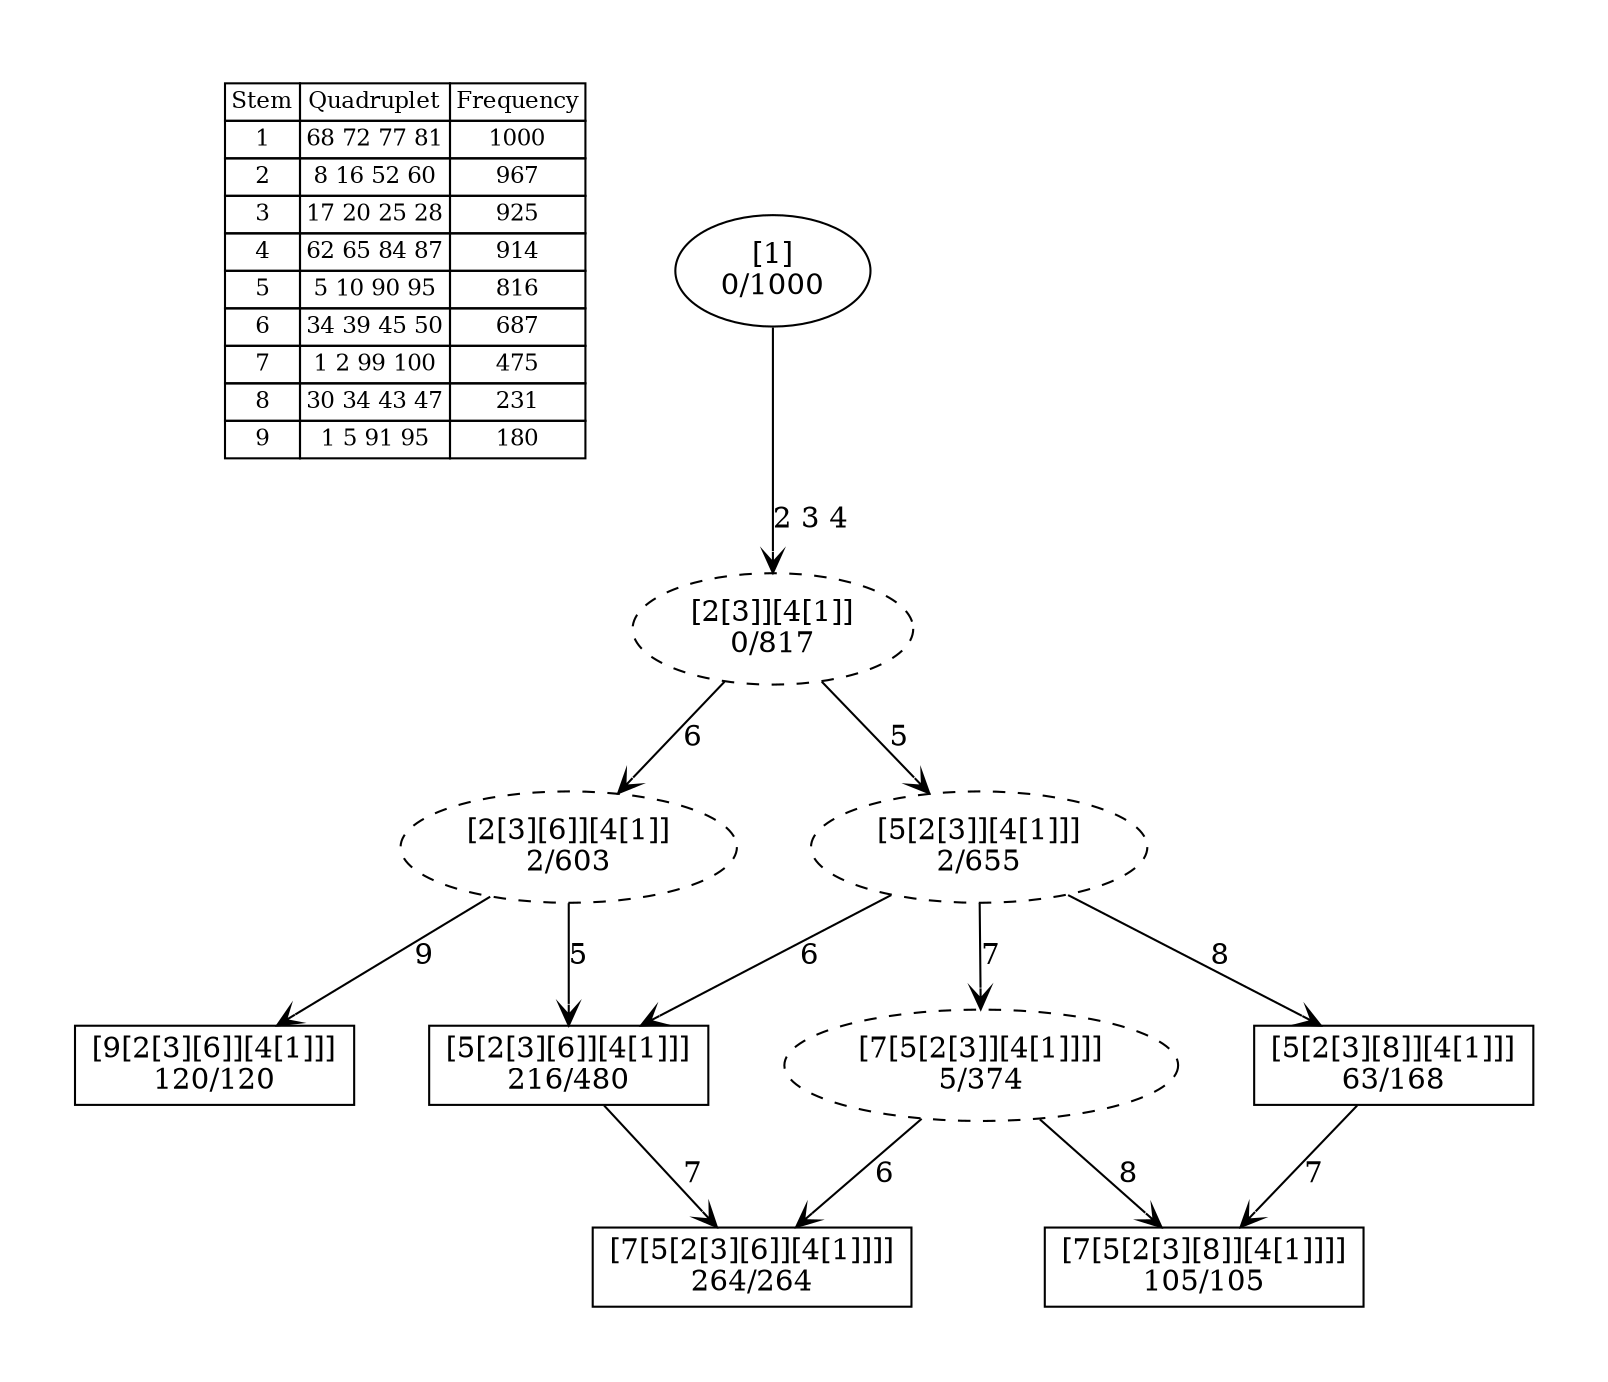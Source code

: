 digraph G {
	pad = 0.5;
	nodesep = 0.5;
"legend" [label = < <table border="0" cellborder="1" cellspacing="0"><tr><td>Stem</td><td>Quadruplet</td><td>Frequency</td></tr>
<tr><td>1</td><td>68 72 77 81</td><td>1000</td></tr>
<tr><td>2</td><td>8 16 52 60</td><td>967</td></tr>
<tr><td>3</td><td>17 20 25 28</td><td>925</td></tr>
<tr><td>4</td><td>62 65 84 87</td><td>914</td></tr>
<tr><td>5</td><td>5 10 90 95</td><td>816</td></tr>
<tr><td>6</td><td>34 39 45 50</td><td>687</td></tr>
<tr><td>7</td><td>1 2 99 100</td><td>475</td></tr>
<tr><td>8</td><td>30 34 43 47</td><td>231</td></tr>
<tr><td>9</td><td>1 5 91 95</td><td>180</td></tr>
</table>>, shape = plaintext, fontsize=11];
"1 2 3 4 5 6 7 " [shape = box];
"1 2 3 4 5 6 " [shape = box];
"1 2 3 4 6 9 " [shape = box];
"1 2 3 4 5 7 8 " [shape = box];
"1 2 3 4 5 8 " [shape = box];
"1 2 3 4 6 " [style = dashed];
"1 2 3 4 5 7 " [style = dashed];
"1 2 3 4 5 " [style = dashed];
"1 2 3 4 " [style = dashed];
"1 2 3 4 5 6 7 " [label = "[7[5[2[3][6]][4[1]]]]\n264/264"];
"1 2 3 4 5 6 " [label = "[5[2[3][6]][4[1]]]\n216/480"];
"1 2 3 4 6 9 " [label = "[9[2[3][6]][4[1]]]\n120/120"];
"1 2 3 4 5 7 8 " [label = "[7[5[2[3][8]][4[1]]]]\n105/105"];
"1 2 3 4 5 8 " [label = "[5[2[3][8]][4[1]]]\n63/168"];
"1 2 3 4 6 " [label = "[2[3][6]][4[1]]\n2/603"];
"1 2 3 4 5 7 " [label = "[7[5[2[3]][4[1]]]]\n5/374"];
"1 2 3 4 5 " [label = "[5[2[3]][4[1]]]\n2/655"];
"1 2 3 4 " [label = "[2[3]][4[1]]\n0/817"];
"1 " [label = "[1]\n0/1000"];
"1 2 3 4 5 6 " -> "1 2 3 4 5 6 7 " [label = "7 ", arrowhead = vee];
"1 2 3 4 5 8 " -> "1 2 3 4 5 7 8 " [label = "7 ", arrowhead = vee];
"1 2 3 4 6 " -> "1 2 3 4 6 9 " [label = "9 ", arrowhead = vee];
"1 2 3 4 6 " -> "1 2 3 4 5 6 " [label = "5 ", arrowhead = vee];
"1 2 3 4 5 7 " -> "1 2 3 4 5 6 7 " [label = "6 ", arrowhead = vee];
"1 2 3 4 5 7 " -> "1 2 3 4 5 7 8 " [label = "8 ", arrowhead = vee];
"1 2 3 4 5 " -> "1 2 3 4 5 8 " [label = "8 ", arrowhead = vee];
"1 2 3 4 5 " -> "1 2 3 4 5 7 " [label = "7 ", arrowhead = vee];
"1 2 3 4 5 " -> "1 2 3 4 5 6 " [label = "6 ", arrowhead = vee];
"1 2 3 4 " -> "1 2 3 4 6 " [label = "6 ", arrowhead = vee];
"1 2 3 4 " -> "1 2 3 4 5 " [label = "5 ", arrowhead = vee];
"1 " -> "1 2 3 4 " [label = "2 3 4 ", arrowhead = vee];
}